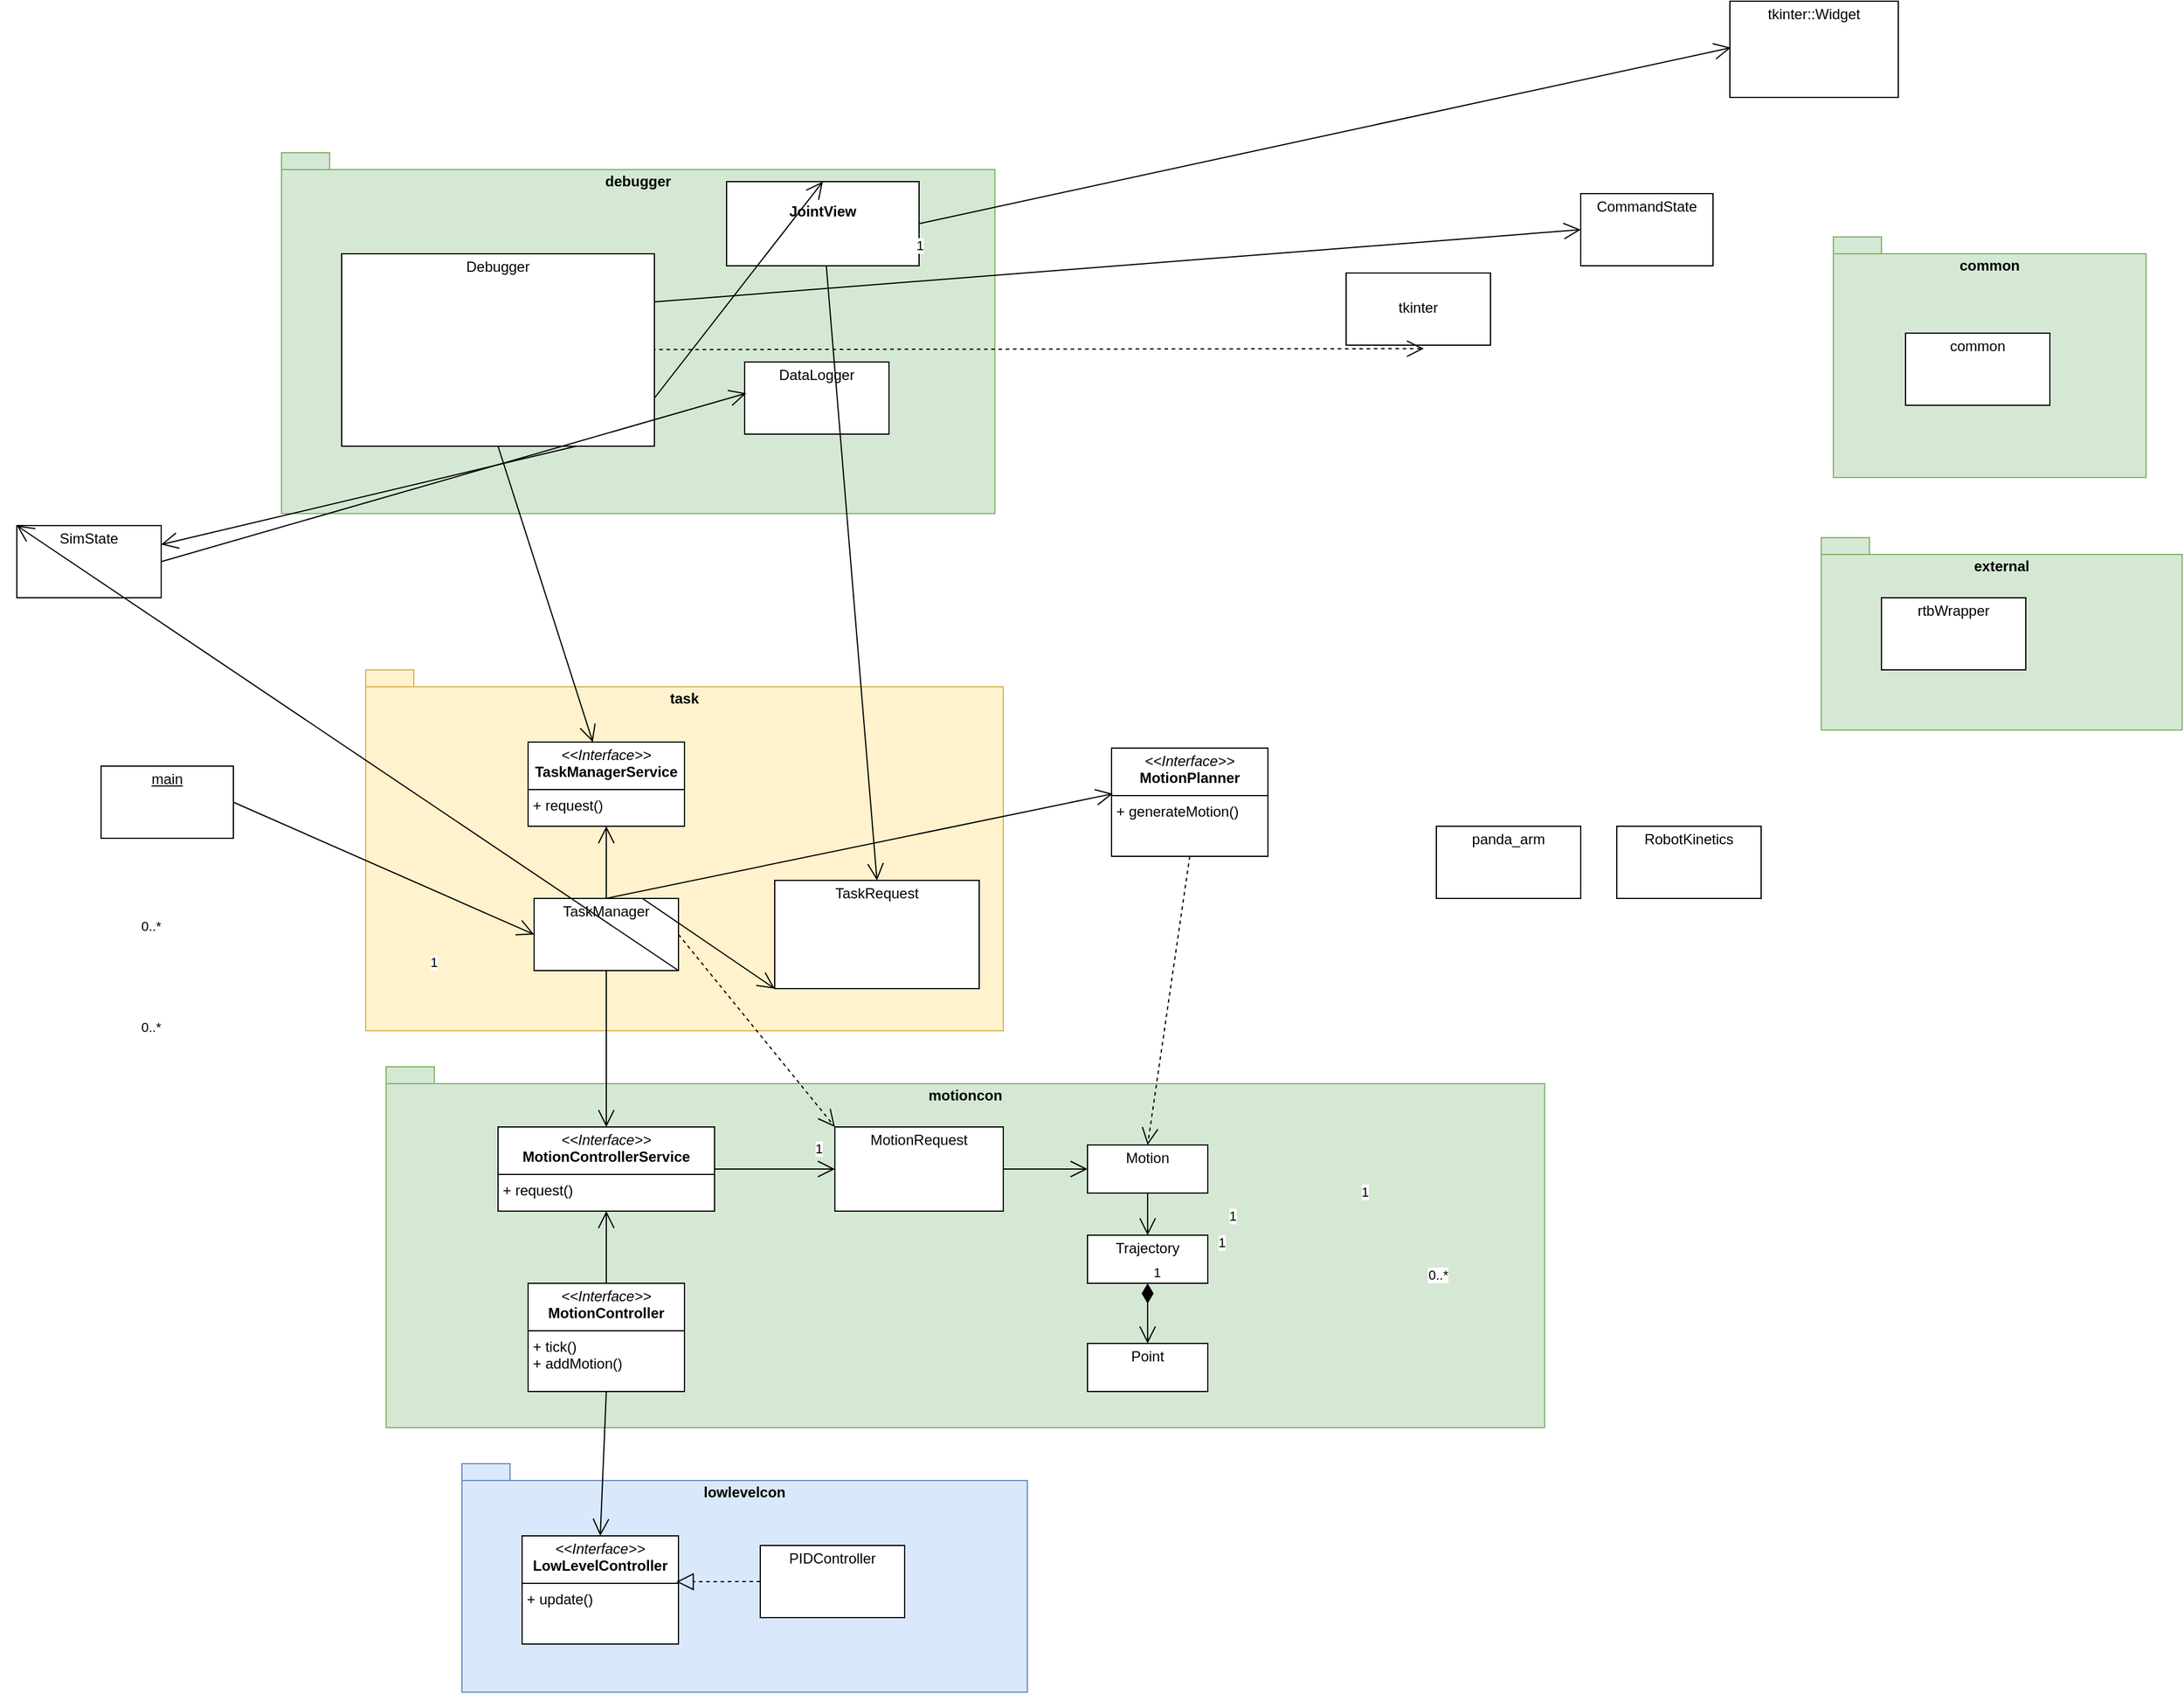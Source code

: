 <mxfile version="24.4.8" type="device">
  <diagram name="ページ1" id="Qz9m1jouxG5U3JRUf05g">
    <mxGraphModel dx="2183" dy="2436" grid="1" gridSize="10" guides="1" tooltips="1" connect="1" arrows="1" fold="1" page="1" pageScale="1" pageWidth="1654" pageHeight="1169" math="0" shadow="0">
      <root>
        <mxCell id="0" />
        <mxCell id="1" parent="0" />
        <mxCell id="ig63yazPnwBaCMaBxHnu-7" value="debugger" style="shape=folder;fontStyle=1;spacingTop=10;tabWidth=40;tabHeight=14;tabPosition=left;html=1;whiteSpace=wrap;verticalAlign=top;fillColor=#d5e8d4;strokeColor=#82b366;" vertex="1" parent="1">
          <mxGeometry x="740" y="-480" width="593" height="300" as="geometry" />
        </mxCell>
        <mxCell id="ig63yazPnwBaCMaBxHnu-6" value="task" style="shape=folder;fontStyle=1;spacingTop=10;tabWidth=40;tabHeight=14;tabPosition=left;html=1;whiteSpace=wrap;verticalAlign=top;fillColor=#fff2cc;strokeColor=#d6b656;" vertex="1" parent="1">
          <mxGeometry x="810" y="-50" width="530" height="300" as="geometry" />
        </mxCell>
        <mxCell id="ig63yazPnwBaCMaBxHnu-4" value="motioncon" style="shape=folder;fontStyle=1;spacingTop=10;tabWidth=40;tabHeight=14;tabPosition=left;html=1;whiteSpace=wrap;verticalAlign=top;fillColor=#d5e8d4;strokeColor=#82b366;" vertex="1" parent="1">
          <mxGeometry x="827" y="280" width="963" height="300" as="geometry" />
        </mxCell>
        <mxCell id="ig63yazPnwBaCMaBxHnu-3" value="lowlevelcon" style="shape=folder;fontStyle=1;spacingTop=10;tabWidth=40;tabHeight=14;tabPosition=left;html=1;whiteSpace=wrap;verticalAlign=top;fillColor=#dae8fc;strokeColor=#6c8ebf;" vertex="1" parent="1">
          <mxGeometry x="890" y="610" width="470" height="190" as="geometry" />
        </mxCell>
        <mxCell id="u1hAvfkpSpj0WjAq0JWy-3" value="&lt;p style=&quot;margin:0px;margin-top:4px;text-align:center;&quot;&gt;&lt;br&gt;&lt;/p&gt;&lt;p style=&quot;margin:0px;margin-top:4px;text-align:center;&quot;&gt;tkinter&lt;/p&gt;&lt;p style=&quot;margin:0px;margin-top:4px;text-align:center;&quot;&gt;&lt;br&gt;&lt;/p&gt;" style="verticalAlign=top;align=left;overflow=fill;html=1;whiteSpace=wrap;" parent="1" vertex="1">
          <mxGeometry x="1625" y="-380" width="120" height="60" as="geometry" />
        </mxCell>
        <mxCell id="u1hAvfkpSpj0WjAq0JWy-4" value="&lt;div&gt;&lt;br&gt;&lt;/div&gt;&lt;div&gt;&lt;br&gt;&lt;/div&gt;" style="endArrow=open;endSize=12;dashed=1;html=1;rounded=0;entryX=0.538;entryY=1.048;entryDx=0;entryDy=0;entryPerimeter=0;exitX=0;exitY=0.5;exitDx=0;exitDy=0;" parent="1" source="QMs9IUyX99t9ju86rxO--3" target="u1hAvfkpSpj0WjAq0JWy-3" edge="1">
          <mxGeometry width="160" relative="1" as="geometry">
            <mxPoint x="969" y="-1074" as="sourcePoint" />
            <mxPoint x="1129" y="-834" as="targetPoint" />
          </mxGeometry>
        </mxCell>
        <mxCell id="u1hAvfkpSpj0WjAq0JWy-5" value="&lt;p style=&quot;margin:0px;margin-top:4px;text-align:center;&quot;&gt;SimState&lt;/p&gt;" style="verticalAlign=top;align=left;overflow=fill;html=1;whiteSpace=wrap;" parent="1" vertex="1">
          <mxGeometry x="520" y="-170" width="120" height="60" as="geometry" />
        </mxCell>
        <mxCell id="AWs0AIrcNvtHD0mJR_CJ-1" value="&lt;p style=&quot;margin:0px;margin-top:4px;text-align:center;&quot;&gt;panda_arm&lt;/p&gt;" style="verticalAlign=top;align=left;overflow=fill;html=1;whiteSpace=wrap;" parent="1" vertex="1">
          <mxGeometry x="1700" y="80" width="120" height="60" as="geometry" />
        </mxCell>
        <mxCell id="AWs0AIrcNvtHD0mJR_CJ-2" value="&lt;p style=&quot;margin:0px;margin-top:4px;text-align:center;&quot;&gt;RobotKinetics&lt;/p&gt;" style="verticalAlign=top;align=left;overflow=fill;html=1;whiteSpace=wrap;" parent="1" vertex="1">
          <mxGeometry x="1850" y="80" width="120" height="60" as="geometry" />
        </mxCell>
        <mxCell id="q2Q6VRc8DqvvhNad2FPL-1" value="&lt;p style=&quot;margin:0px;margin-top:4px;text-align:center;&quot;&gt;&lt;br&gt;&lt;b&gt;JointView&lt;/b&gt;&lt;/p&gt;" style="verticalAlign=top;align=left;overflow=fill;html=1;whiteSpace=wrap;" parent="1" vertex="1">
          <mxGeometry x="1110" y="-456" width="160" height="70" as="geometry" />
        </mxCell>
        <mxCell id="q2Q6VRc8DqvvhNad2FPL-2" value="&lt;p style=&quot;margin:0px;margin-top:4px;text-align:center;&quot;&gt;tkinter::Widget&lt;/p&gt;" style="verticalAlign=top;align=left;overflow=fill;html=1;whiteSpace=wrap;" parent="1" vertex="1">
          <mxGeometry x="1944" y="-606" width="140" height="80" as="geometry" />
        </mxCell>
        <mxCell id="QMs9IUyX99t9ju86rxO--3" value="&lt;p style=&quot;margin:0px;margin-top:4px;text-align:center;&quot;&gt;Debugger&lt;/p&gt;" style="verticalAlign=top;align=left;overflow=fill;html=1;whiteSpace=wrap;" parent="1" vertex="1">
          <mxGeometry x="790" y="-396" width="260" height="160" as="geometry" />
        </mxCell>
        <mxCell id="QMs9IUyX99t9ju86rxO--4" value="" style="endArrow=open;endFill=1;endSize=12;html=1;rounded=0;entryX=0.5;entryY=0;entryDx=0;entryDy=0;exitX=1;exitY=0.75;exitDx=0;exitDy=0;" parent="1" source="QMs9IUyX99t9ju86rxO--3" target="q2Q6VRc8DqvvhNad2FPL-1" edge="1">
          <mxGeometry width="160" relative="1" as="geometry">
            <mxPoint x="1079" y="-420" as="sourcePoint" />
            <mxPoint x="1239" y="-420" as="targetPoint" />
          </mxGeometry>
        </mxCell>
        <mxCell id="QMs9IUyX99t9ju86rxO--5" value="" style="endArrow=open;endFill=1;endSize=12;html=1;rounded=0;entryX=0.006;entryY=0.483;entryDx=0;entryDy=0;exitX=1;exitY=0.5;exitDx=0;exitDy=0;entryPerimeter=0;" parent="1" source="q2Q6VRc8DqvvhNad2FPL-1" target="q2Q6VRc8DqvvhNad2FPL-2" edge="1">
          <mxGeometry width="160" relative="1" as="geometry">
            <mxPoint x="1129" y="-274" as="sourcePoint" />
            <mxPoint x="1249" y="-274" as="targetPoint" />
          </mxGeometry>
        </mxCell>
        <mxCell id="h9wSukIfPtlWrK1b2Klg-1" value="&lt;p style=&quot;margin:0px;margin-top:4px;text-align:center;&quot;&gt;TaskManager&lt;/p&gt;" style="verticalAlign=top;align=left;overflow=fill;html=1;whiteSpace=wrap;" parent="1" vertex="1">
          <mxGeometry x="950" y="140" width="120" height="60" as="geometry" />
        </mxCell>
        <mxCell id="h9wSukIfPtlWrK1b2Klg-2" value="&lt;p style=&quot;margin:0px;margin-top:4px;text-align:center;&quot;&gt;PIDController&lt;/p&gt;" style="verticalAlign=top;align=left;overflow=fill;html=1;whiteSpace=wrap;" parent="1" vertex="1">
          <mxGeometry x="1138" y="678" width="120" height="60" as="geometry" />
        </mxCell>
        <mxCell id="h9wSukIfPtlWrK1b2Klg-4" value="&lt;p style=&quot;margin:0px;margin-top:4px;text-align:center;&quot;&gt;&lt;i&gt;&amp;lt;&amp;lt;Interface&amp;gt;&amp;gt;&lt;/i&gt;&lt;br&gt;&lt;b&gt;LowLevel&lt;/b&gt;&lt;b style=&quot;background-color: initial;&quot;&gt;Controller&lt;/b&gt;&lt;/p&gt;&lt;hr size=&quot;1&quot; style=&quot;border-style:solid;&quot;&gt;&lt;p style=&quot;margin:0px;margin-left:4px;&quot;&gt;&lt;/p&gt;&lt;p style=&quot;margin:0px;margin-left:4px;&quot;&gt;+ update()&lt;br&gt;&lt;/p&gt;" style="verticalAlign=top;align=left;overflow=fill;html=1;whiteSpace=wrap;" parent="1" vertex="1">
          <mxGeometry x="940" y="670" width="130" height="90" as="geometry" />
        </mxCell>
        <mxCell id="h9wSukIfPtlWrK1b2Klg-5" value="" style="endArrow=block;dashed=1;endFill=0;endSize=12;html=1;rounded=0;entryX=0.986;entryY=0.424;entryDx=0;entryDy=0;entryPerimeter=0;exitX=0;exitY=0.5;exitDx=0;exitDy=0;" parent="1" source="h9wSukIfPtlWrK1b2Klg-2" target="h9wSukIfPtlWrK1b2Klg-4" edge="1">
          <mxGeometry width="160" relative="1" as="geometry">
            <mxPoint x="1028" y="855" as="sourcePoint" />
            <mxPoint x="1188" y="855" as="targetPoint" />
          </mxGeometry>
        </mxCell>
        <mxCell id="h9wSukIfPtlWrK1b2Klg-6" value="&lt;p style=&quot;margin:0px;margin-top:4px;text-align:center;&quot;&gt;CommandState&lt;/p&gt;" style="verticalAlign=top;align=left;overflow=fill;html=1;whiteSpace=wrap;" parent="1" vertex="1">
          <mxGeometry x="1820" y="-446" width="110" height="60" as="geometry" />
        </mxCell>
        <mxCell id="h9wSukIfPtlWrK1b2Klg-7" value="" style="endArrow=open;endFill=1;endSize=12;html=1;rounded=0;exitX=1;exitY=0.25;exitDx=0;exitDy=0;entryX=0;entryY=0.5;entryDx=0;entryDy=0;" parent="1" source="QMs9IUyX99t9ju86rxO--3" target="h9wSukIfPtlWrK1b2Klg-6" edge="1">
          <mxGeometry width="160" relative="1" as="geometry">
            <mxPoint x="1239" y="-484" as="sourcePoint" />
            <mxPoint x="1399" y="-484" as="targetPoint" />
          </mxGeometry>
        </mxCell>
        <mxCell id="h9wSukIfPtlWrK1b2Klg-8" value="" style="endArrow=open;endFill=1;endSize=12;html=1;rounded=0;exitX=0.75;exitY=1;exitDx=0;exitDy=0;" parent="1" source="QMs9IUyX99t9ju86rxO--3" target="u1hAvfkpSpj0WjAq0JWy-5" edge="1">
          <mxGeometry width="160" relative="1" as="geometry">
            <mxPoint x="1079" y="-482" as="sourcePoint" />
            <mxPoint x="1080" y="-574" as="targetPoint" />
          </mxGeometry>
        </mxCell>
        <mxCell id="h9wSukIfPtlWrK1b2Klg-9" value="&lt;p style=&quot;margin:0px;margin-top:4px;text-align:center;&quot;&gt;DataLogger&lt;/p&gt;" style="verticalAlign=top;align=left;overflow=fill;html=1;whiteSpace=wrap;" parent="1" vertex="1">
          <mxGeometry x="1125" y="-306" width="120" height="60" as="geometry" />
        </mxCell>
        <mxCell id="h9wSukIfPtlWrK1b2Klg-10" value="" style="endArrow=open;endFill=1;endSize=12;html=1;rounded=0;exitX=1;exitY=0.5;exitDx=0;exitDy=0;entryX=0.011;entryY=0.433;entryDx=0;entryDy=0;entryPerimeter=0;" parent="1" source="u1hAvfkpSpj0WjAq0JWy-5" target="h9wSukIfPtlWrK1b2Klg-9" edge="1">
          <mxGeometry width="160" relative="1" as="geometry">
            <mxPoint x="1432" y="-414" as="sourcePoint" />
            <mxPoint x="1499" y="-474" as="targetPoint" />
          </mxGeometry>
        </mxCell>
        <mxCell id="h9wSukIfPtlWrK1b2Klg-11" value="&lt;p style=&quot;margin:0px;margin-top:4px;text-align:center;&quot;&gt;&lt;u&gt;main&lt;/u&gt;&lt;/p&gt;" style="verticalAlign=top;align=left;overflow=fill;html=1;whiteSpace=wrap;" parent="1" vertex="1">
          <mxGeometry x="590" y="30" width="110" height="60" as="geometry" />
        </mxCell>
        <mxCell id="h9wSukIfPtlWrK1b2Klg-12" value="&lt;p style=&quot;margin:0px;margin-top:4px;text-align:center;&quot;&gt;TaskRequest&lt;/p&gt;" style="verticalAlign=top;align=left;overflow=fill;html=1;whiteSpace=wrap;" parent="1" vertex="1">
          <mxGeometry x="1150" y="125" width="170" height="90" as="geometry" />
        </mxCell>
        <mxCell id="h9wSukIfPtlWrK1b2Klg-13" value="" style="endArrow=open;endFill=1;endSize=12;html=1;rounded=0;exitX=0.5;exitY=1;exitDx=0;exitDy=0;" parent="1" source="QMs9IUyX99t9ju86rxO--3" target="l-inzMmxbqOnDXNdHYrH-9" edge="1">
          <mxGeometry width="160" relative="1" as="geometry">
            <mxPoint x="460" y="722" as="sourcePoint" />
            <mxPoint x="325.0" y="670" as="targetPoint" />
          </mxGeometry>
        </mxCell>
        <mxCell id="h9wSukIfPtlWrK1b2Klg-17" value="1" style="edgeLabel;resizable=0;html=1;align=right;verticalAlign=top;" parent="1" connectable="0" vertex="1">
          <mxGeometry x="1274" y="-416" as="geometry" />
        </mxCell>
        <mxCell id="h9wSukIfPtlWrK1b2Klg-19" value="" style="endArrow=open;endFill=1;endSize=12;html=1;rounded=0;exitX=0.75;exitY=0;exitDx=0;exitDy=0;entryX=0;entryY=1;entryDx=0;entryDy=0;" parent="1" source="h9wSukIfPtlWrK1b2Klg-1" target="h9wSukIfPtlWrK1b2Klg-12" edge="1">
          <mxGeometry width="160" relative="1" as="geometry">
            <mxPoint x="716.5" y="130" as="sourcePoint" />
            <mxPoint x="783.5" y="70" as="targetPoint" />
          </mxGeometry>
        </mxCell>
        <mxCell id="h9wSukIfPtlWrK1b2Klg-20" value="" style="endArrow=open;endFill=1;endSize=12;html=1;rounded=0;exitX=1;exitY=0.5;exitDx=0;exitDy=0;entryX=0;entryY=0.5;entryDx=0;entryDy=0;" parent="1" source="h9wSukIfPtlWrK1b2Klg-11" target="h9wSukIfPtlWrK1b2Klg-1" edge="1">
          <mxGeometry width="160" relative="1" as="geometry">
            <mxPoint x="630" y="64" as="sourcePoint" />
            <mxPoint x="670" y="230" as="targetPoint" />
          </mxGeometry>
        </mxCell>
        <mxCell id="h9wSukIfPtlWrK1b2Klg-23" value="" style="endArrow=open;endFill=1;endSize=12;html=1;rounded=0;exitX=0.5;exitY=1;exitDx=0;exitDy=0;entryX=0.5;entryY=0;entryDx=0;entryDy=0;" parent="1" source="ig63yazPnwBaCMaBxHnu-5" target="h9wSukIfPtlWrK1b2Klg-4" edge="1">
          <mxGeometry width="160" relative="1" as="geometry">
            <mxPoint x="800" y="470" as="sourcePoint" />
            <mxPoint x="840" y="674" as="targetPoint" />
          </mxGeometry>
        </mxCell>
        <mxCell id="h9wSukIfPtlWrK1b2Klg-28" value="&lt;p style=&quot;margin:0px;margin-top:4px;text-align:center;&quot;&gt;Motion&lt;/p&gt;" style="verticalAlign=top;align=left;overflow=fill;html=1;whiteSpace=wrap;" parent="1" vertex="1">
          <mxGeometry x="1410" y="345" width="100" height="40" as="geometry" />
        </mxCell>
        <mxCell id="h9wSukIfPtlWrK1b2Klg-29" value="" style="endArrow=open;endFill=1;endSize=12;html=1;rounded=0;exitX=1;exitY=0.5;exitDx=0;exitDy=0;entryX=0;entryY=0.5;entryDx=0;entryDy=0;" parent="1" source="l-inzMmxbqOnDXNdHYrH-10" target="l-inzMmxbqOnDXNdHYrH-11" edge="1">
          <mxGeometry width="160" relative="1" as="geometry">
            <mxPoint x="1770.32" y="508.69" as="sourcePoint" />
            <mxPoint x="1550" y="393" as="targetPoint" />
          </mxGeometry>
        </mxCell>
        <mxCell id="h9wSukIfPtlWrK1b2Klg-30" value="&lt;p style=&quot;margin:0px;margin-top:4px;text-align:center;&quot;&gt;&lt;i&gt;&amp;lt;&amp;lt;Interface&amp;gt;&amp;gt;&lt;/i&gt;&lt;br&gt;&lt;b&gt;MotionPlanner&lt;/b&gt;&lt;/p&gt;&lt;hr size=&quot;1&quot; style=&quot;border-style:solid;&quot;&gt;&lt;p style=&quot;margin:0px;margin-left:4px;&quot;&gt;&lt;/p&gt;&lt;p style=&quot;margin:0px;margin-left:4px;&quot;&gt;+ generateMotion()&lt;br&gt;&lt;/p&gt;" style="verticalAlign=top;align=left;overflow=fill;html=1;whiteSpace=wrap;" parent="1" vertex="1">
          <mxGeometry x="1430" y="15" width="130" height="90" as="geometry" />
        </mxCell>
        <mxCell id="h9wSukIfPtlWrK1b2Klg-31" value="" style="endArrow=open;endFill=1;endSize=12;html=1;rounded=0;exitX=0.5;exitY=0;exitDx=0;exitDy=0;entryX=0.008;entryY=0.422;entryDx=0;entryDy=0;entryPerimeter=0;" parent="1" source="h9wSukIfPtlWrK1b2Klg-1" target="h9wSukIfPtlWrK1b2Klg-30" edge="1">
          <mxGeometry width="160" relative="1" as="geometry">
            <mxPoint x="365" y="380" as="sourcePoint" />
            <mxPoint x="455" y="423" as="targetPoint" />
          </mxGeometry>
        </mxCell>
        <mxCell id="h9wSukIfPtlWrK1b2Klg-32" value="0..*" style="edgeLabel;resizable=0;html=1;align=right;verticalAlign=top;" parent="1" connectable="0" vertex="1">
          <mxGeometry x="640" y="150" as="geometry" />
        </mxCell>
        <mxCell id="h9wSukIfPtlWrK1b2Klg-33" value="0..*" style="edgeLabel;resizable=0;html=1;align=right;verticalAlign=top;" parent="1" connectable="0" vertex="1">
          <mxGeometry x="1710" y="440" as="geometry" />
        </mxCell>
        <mxCell id="h9wSukIfPtlWrK1b2Klg-35" value="" style="endArrow=open;endSize=12;dashed=1;html=1;rounded=0;exitX=0.5;exitY=1;exitDx=0;exitDy=0;entryX=0.5;entryY=0;entryDx=0;entryDy=0;" parent="1" source="h9wSukIfPtlWrK1b2Klg-30" target="h9wSukIfPtlWrK1b2Klg-28" edge="1">
          <mxGeometry width="160" relative="1" as="geometry">
            <mxPoint x="1560" y="220" as="sourcePoint" />
            <mxPoint x="1720" y="220" as="targetPoint" />
          </mxGeometry>
        </mxCell>
        <mxCell id="l-inzMmxbqOnDXNdHYrH-1" value="0..*" style="edgeLabel;resizable=0;html=1;align=right;verticalAlign=top;" parent="1" connectable="0" vertex="1">
          <mxGeometry x="2084" y="-370" as="geometry" />
        </mxCell>
        <mxCell id="l-inzMmxbqOnDXNdHYrH-3" value="" style="endArrow=open;endFill=1;endSize=12;html=1;rounded=0;entryX=0.5;entryY=1;entryDx=0;entryDy=0;" parent="1" source="h9wSukIfPtlWrK1b2Klg-1" target="l-inzMmxbqOnDXNdHYrH-9" edge="1">
          <mxGeometry width="160" relative="1" as="geometry">
            <mxPoint x="1010" y="30" as="sourcePoint" />
            <mxPoint x="788.0" y="110" as="targetPoint" />
          </mxGeometry>
        </mxCell>
        <mxCell id="l-inzMmxbqOnDXNdHYrH-5" value="" style="endArrow=open;endFill=1;endSize=12;html=1;rounded=0;entryX=0.5;entryY=0;entryDx=0;entryDy=0;" parent="1" source="q2Q6VRc8DqvvhNad2FPL-1" target="h9wSukIfPtlWrK1b2Klg-12" edge="1">
          <mxGeometry width="160" relative="1" as="geometry">
            <mxPoint x="380" y="960" as="sourcePoint" />
            <mxPoint x="200" y="840" as="targetPoint" />
          </mxGeometry>
        </mxCell>
        <mxCell id="l-inzMmxbqOnDXNdHYrH-6" value="1" style="edgeLabel;resizable=0;html=1;align=right;verticalAlign=top;" parent="1" connectable="0" vertex="1">
          <mxGeometry x="870" y="180" as="geometry" />
        </mxCell>
        <mxCell id="l-inzMmxbqOnDXNdHYrH-8" value="0..*" style="edgeLabel;resizable=0;html=1;align=right;verticalAlign=top;" parent="1" connectable="0" vertex="1">
          <mxGeometry x="640" y="234" as="geometry" />
        </mxCell>
        <mxCell id="l-inzMmxbqOnDXNdHYrH-9" value="&lt;p style=&quot;margin:0px;margin-top:4px;text-align:center;&quot;&gt;&lt;i&gt;&amp;lt;&amp;lt;Interface&amp;gt;&amp;gt;&lt;/i&gt;&lt;br&gt;&lt;b&gt;TaskManagerService&lt;/b&gt;&lt;/p&gt;&lt;hr size=&quot;1&quot; style=&quot;border-style:solid;&quot;&gt;&lt;p style=&quot;margin:0px;margin-left:4px;&quot;&gt;&lt;/p&gt;&lt;p style=&quot;margin:0px;margin-left:4px;&quot;&gt;+ request()&lt;br&gt;&lt;/p&gt;" style="verticalAlign=top;align=left;overflow=fill;html=1;whiteSpace=wrap;" parent="1" vertex="1">
          <mxGeometry x="945" y="10" width="130" height="70" as="geometry" />
        </mxCell>
        <mxCell id="l-inzMmxbqOnDXNdHYrH-10" value="&lt;p style=&quot;margin:0px;margin-top:4px;text-align:center;&quot;&gt;&lt;i&gt;&amp;lt;&amp;lt;Interface&amp;gt;&amp;gt;&lt;/i&gt;&lt;br&gt;&lt;b&gt;MotionControllerService&lt;/b&gt;&lt;/p&gt;&lt;hr size=&quot;1&quot; style=&quot;border-style:solid;&quot;&gt;&lt;p style=&quot;margin:0px;margin-left:4px;&quot;&gt;&lt;/p&gt;&lt;p style=&quot;margin:0px;margin-left:4px;&quot;&gt;+ request()&lt;br&gt;&lt;/p&gt;" style="verticalAlign=top;align=left;overflow=fill;html=1;whiteSpace=wrap;" parent="1" vertex="1">
          <mxGeometry x="920" y="330" width="180" height="70" as="geometry" />
        </mxCell>
        <mxCell id="l-inzMmxbqOnDXNdHYrH-11" value="&lt;p style=&quot;margin:0px;margin-top:4px;text-align:center;&quot;&gt;MotionRequest&lt;/p&gt;" style="verticalAlign=top;align=left;overflow=fill;html=1;whiteSpace=wrap;" parent="1" vertex="1">
          <mxGeometry x="1200" y="330" width="140" height="70" as="geometry" />
        </mxCell>
        <mxCell id="l-inzMmxbqOnDXNdHYrH-13" value="" style="endArrow=open;endFill=1;endSize=12;html=1;rounded=0;exitX=0.5;exitY=1;exitDx=0;exitDy=0;" parent="1" source="h9wSukIfPtlWrK1b2Klg-1" target="l-inzMmxbqOnDXNdHYrH-10" edge="1">
          <mxGeometry width="160" relative="1" as="geometry">
            <mxPoint x="415" y="565" as="sourcePoint" />
            <mxPoint x="460" y="745" as="targetPoint" />
          </mxGeometry>
        </mxCell>
        <mxCell id="l-inzMmxbqOnDXNdHYrH-14" value="1" style="edgeLabel;resizable=0;html=1;align=right;verticalAlign=top;" parent="1" connectable="0" vertex="1">
          <mxGeometry x="1190" y="335" as="geometry" />
        </mxCell>
        <mxCell id="l-inzMmxbqOnDXNdHYrH-15" value="1" style="edgeLabel;resizable=0;html=1;align=right;verticalAlign=top;" parent="1" connectable="0" vertex="1">
          <mxGeometry x="1525" y="412.5" as="geometry" />
        </mxCell>
        <mxCell id="l-inzMmxbqOnDXNdHYrH-16" value="" style="endArrow=open;endFill=1;endSize=12;html=1;rounded=0;exitX=1;exitY=0.5;exitDx=0;exitDy=0;entryX=0;entryY=0.5;entryDx=0;entryDy=0;" parent="1" source="l-inzMmxbqOnDXNdHYrH-11" target="h9wSukIfPtlWrK1b2Klg-28" edge="1">
          <mxGeometry width="160" relative="1" as="geometry">
            <mxPoint x="1374.58" y="430" as="sourcePoint" />
            <mxPoint x="1374.58" y="320" as="targetPoint" />
          </mxGeometry>
        </mxCell>
        <mxCell id="l-inzMmxbqOnDXNdHYrH-17" value="1" style="edgeLabel;resizable=0;html=1;align=right;verticalAlign=top;" parent="1" connectable="0" vertex="1">
          <mxGeometry x="1575" y="337.5" as="geometry">
            <mxPoint x="-41" y="53" as="offset" />
          </mxGeometry>
        </mxCell>
        <mxCell id="l-inzMmxbqOnDXNdHYrH-18" value="&lt;div&gt;&lt;br&gt;&lt;/div&gt;&lt;div&gt;&lt;br&gt;&lt;/div&gt;" style="endArrow=open;endSize=12;dashed=1;html=1;rounded=0;entryX=0;entryY=0;entryDx=0;entryDy=0;exitX=1;exitY=0.5;exitDx=0;exitDy=0;" parent="1" source="h9wSukIfPtlWrK1b2Klg-1" target="l-inzMmxbqOnDXNdHYrH-11" edge="1">
          <mxGeometry width="160" relative="1" as="geometry">
            <mxPoint x="735" y="714" as="sourcePoint" />
            <mxPoint x="520" y="455" as="targetPoint" />
          </mxGeometry>
        </mxCell>
        <mxCell id="l-inzMmxbqOnDXNdHYrH-20" value="1" style="endArrow=open;html=1;endSize=12;startArrow=diamondThin;startSize=14;startFill=1;align=left;verticalAlign=bottom;rounded=0;exitX=0.5;exitY=1;exitDx=0;exitDy=0;" parent="1" source="ig63yazPnwBaCMaBxHnu-5" target="l-inzMmxbqOnDXNdHYrH-10" edge="1">
          <mxGeometry x="-1" y="3" relative="1" as="geometry">
            <mxPoint x="1030" y="640" as="sourcePoint" />
            <mxPoint x="1190" y="640" as="targetPoint" />
          </mxGeometry>
        </mxCell>
        <mxCell id="l-inzMmxbqOnDXNdHYrH-21" value="&lt;p style=&quot;margin:0px;margin-top:4px;text-align:center;&quot;&gt;Trajectory&lt;/p&gt;" style="verticalAlign=top;align=left;overflow=fill;html=1;whiteSpace=wrap;" parent="1" vertex="1">
          <mxGeometry x="1410" y="420" width="100" height="40" as="geometry" />
        </mxCell>
        <mxCell id="l-inzMmxbqOnDXNdHYrH-22" value="" style="endArrow=open;endFill=1;endSize=12;html=1;rounded=0;exitX=0.5;exitY=1;exitDx=0;exitDy=0;entryX=0.5;entryY=0;entryDx=0;entryDy=0;" parent="1" source="h9wSukIfPtlWrK1b2Klg-28" target="l-inzMmxbqOnDXNdHYrH-21" edge="1">
          <mxGeometry width="160" relative="1" as="geometry">
            <mxPoint x="1600" y="502.5" as="sourcePoint" />
            <mxPoint x="1600" y="377.5" as="targetPoint" />
          </mxGeometry>
        </mxCell>
        <mxCell id="l-inzMmxbqOnDXNdHYrH-23" value="1" style="edgeLabel;resizable=0;html=1;align=right;verticalAlign=top;" parent="1" connectable="0" vertex="1">
          <mxGeometry x="1685" y="317.5" as="geometry">
            <mxPoint x="-41" y="53" as="offset" />
          </mxGeometry>
        </mxCell>
        <mxCell id="l-inzMmxbqOnDXNdHYrH-24" value="" style="endArrow=open;endFill=1;endSize=12;html=1;rounded=0;exitX=1;exitY=1;exitDx=0;exitDy=0;entryX=0;entryY=0;entryDx=0;entryDy=0;" parent="1" source="h9wSukIfPtlWrK1b2Klg-1" target="u1hAvfkpSpj0WjAq0JWy-5" edge="1">
          <mxGeometry width="160" relative="1" as="geometry">
            <mxPoint x="420" y="550" as="sourcePoint" />
            <mxPoint x="670" y="705" as="targetPoint" />
          </mxGeometry>
        </mxCell>
        <mxCell id="ig63yazPnwBaCMaBxHnu-1" value="&lt;p style=&quot;margin:0px;margin-top:4px;text-align:center;&quot;&gt;Point&lt;/p&gt;" style="verticalAlign=top;align=left;overflow=fill;html=1;whiteSpace=wrap;" vertex="1" parent="1">
          <mxGeometry x="1410" y="510" width="100" height="40" as="geometry" />
        </mxCell>
        <mxCell id="ig63yazPnwBaCMaBxHnu-2" value="1" style="endArrow=open;html=1;endSize=12;startArrow=diamondThin;startSize=14;startFill=1;edgeStyle=orthogonalEdgeStyle;align=left;verticalAlign=bottom;rounded=0;entryX=0.5;entryY=0;entryDx=0;entryDy=0;exitX=0.5;exitY=1;exitDx=0;exitDy=0;" edge="1" parent="1" source="l-inzMmxbqOnDXNdHYrH-21" target="ig63yazPnwBaCMaBxHnu-1">
          <mxGeometry x="-1" y="3" relative="1" as="geometry">
            <mxPoint x="1705" y="317.5" as="sourcePoint" />
            <mxPoint x="1865" y="317.5" as="targetPoint" />
          </mxGeometry>
        </mxCell>
        <mxCell id="ig63yazPnwBaCMaBxHnu-5" value="&lt;p style=&quot;margin:0px;margin-top:4px;text-align:center;&quot;&gt;&lt;i&gt;&amp;lt;&amp;lt;Interface&amp;gt;&amp;gt;&lt;/i&gt;&lt;br&gt;&lt;b&gt;Motion&lt;/b&gt;&lt;b style=&quot;background-color: initial;&quot;&gt;Controller&lt;/b&gt;&lt;/p&gt;&lt;hr size=&quot;1&quot; style=&quot;border-style:solid;&quot;&gt;&lt;p style=&quot;margin:0px;margin-left:4px;&quot;&gt;&lt;/p&gt;&lt;p style=&quot;margin:0px;margin-left:4px;&quot;&gt;+ tick()&lt;br&gt;&lt;/p&gt;&lt;p style=&quot;margin:0px;margin-left:4px;&quot;&gt;+ addMotion()&lt;/p&gt;" style="verticalAlign=top;align=left;overflow=fill;html=1;whiteSpace=wrap;" vertex="1" parent="1">
          <mxGeometry x="945" y="460" width="130" height="90" as="geometry" />
        </mxCell>
        <mxCell id="ig63yazPnwBaCMaBxHnu-8" value="common" style="shape=folder;fontStyle=1;spacingTop=10;tabWidth=40;tabHeight=14;tabPosition=left;html=1;whiteSpace=wrap;verticalAlign=top;fillColor=#d5e8d4;strokeColor=#82b366;" vertex="1" parent="1">
          <mxGeometry x="2030" y="-410" width="260" height="200" as="geometry" />
        </mxCell>
        <mxCell id="ig63yazPnwBaCMaBxHnu-9" value="&lt;p style=&quot;margin:0px;margin-top:4px;text-align:center;&quot;&gt;common&lt;/p&gt;" style="verticalAlign=top;align=left;overflow=fill;html=1;whiteSpace=wrap;" vertex="1" parent="1">
          <mxGeometry x="2090" y="-330" width="120" height="60" as="geometry" />
        </mxCell>
        <mxCell id="ig63yazPnwBaCMaBxHnu-10" value="external" style="shape=folder;fontStyle=1;spacingTop=10;tabWidth=40;tabHeight=14;tabPosition=left;html=1;whiteSpace=wrap;verticalAlign=top;fillColor=#d5e8d4;strokeColor=#82b366;" vertex="1" parent="1">
          <mxGeometry x="2020" y="-160" width="300" height="160" as="geometry" />
        </mxCell>
        <mxCell id="ig63yazPnwBaCMaBxHnu-11" value="&lt;p style=&quot;margin:0px;margin-top:4px;text-align:center;&quot;&gt;rtbWrapper&lt;/p&gt;" style="verticalAlign=top;align=left;overflow=fill;html=1;whiteSpace=wrap;" vertex="1" parent="1">
          <mxGeometry x="2070" y="-110" width="120" height="60" as="geometry" />
        </mxCell>
      </root>
    </mxGraphModel>
  </diagram>
</mxfile>

